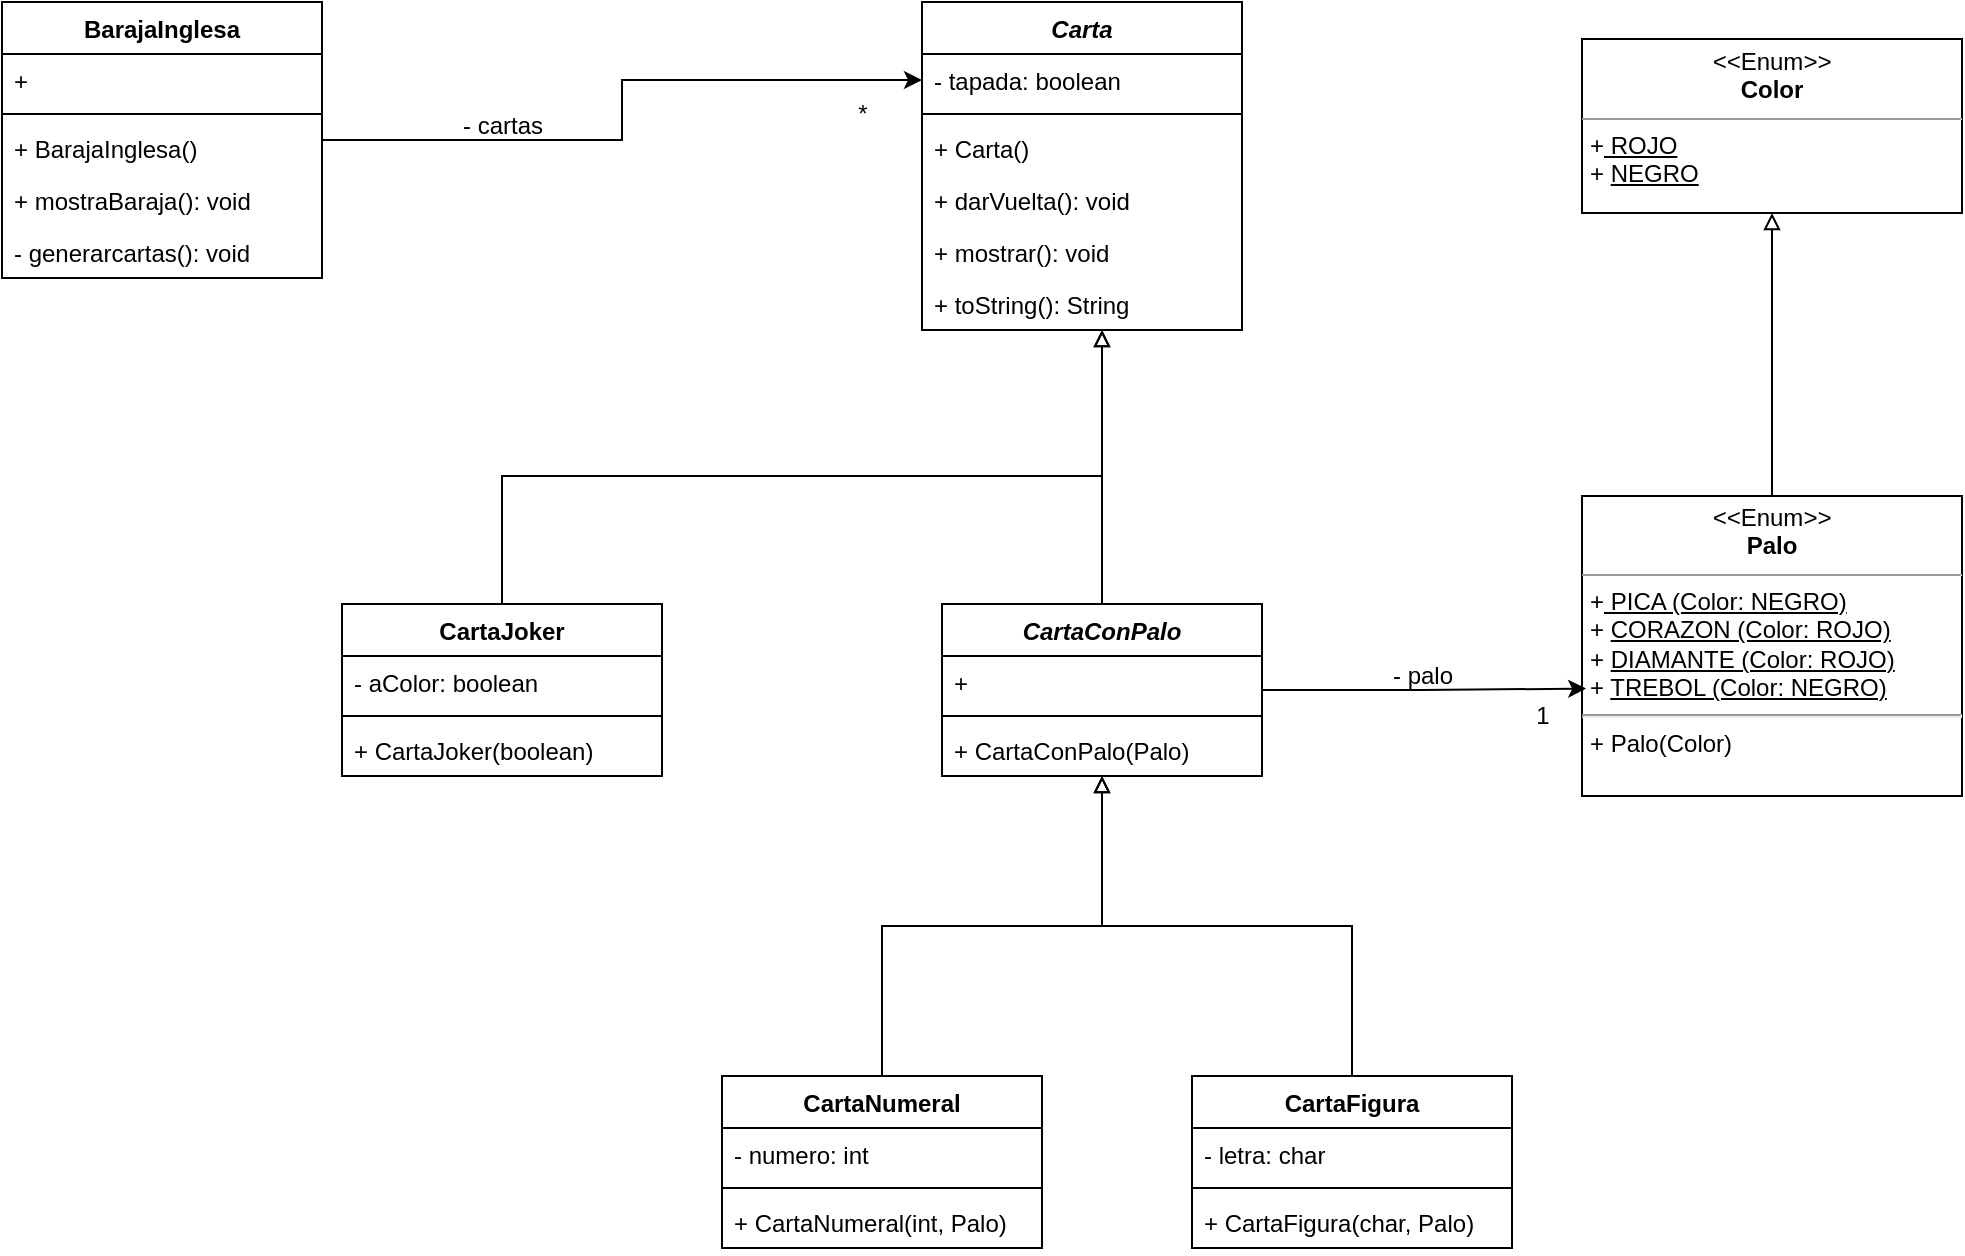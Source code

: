 <mxfile version="20.2.8" type="device"><diagram id="REcxobSe95FdQutx-Fz0" name="Página-1"><mxGraphModel dx="1422" dy="762" grid="1" gridSize="10" guides="1" tooltips="1" connect="1" arrows="1" fold="1" page="1" pageScale="1" pageWidth="1169" pageHeight="827" math="0" shadow="0"><root><mxCell id="0"/><mxCell id="1" parent="0"/><mxCell id="018PDlqFxtM5cURisfxv-9" style="edgeStyle=orthogonalEdgeStyle;rounded=0;orthogonalLoop=1;jettySize=auto;html=1;entryX=0;entryY=0.5;entryDx=0;entryDy=0;" edge="1" parent="1" source="018PDlqFxtM5cURisfxv-1" target="018PDlqFxtM5cURisfxv-6"><mxGeometry relative="1" as="geometry"/></mxCell><mxCell id="018PDlqFxtM5cURisfxv-1" value="BarajaInglesa" style="swimlane;fontStyle=1;align=center;verticalAlign=top;childLayout=stackLayout;horizontal=1;startSize=26;horizontalStack=0;resizeParent=1;resizeParentMax=0;resizeLast=0;collapsible=1;marginBottom=0;" vertex="1" parent="1"><mxGeometry x="70" y="43" width="160" height="138" as="geometry"/></mxCell><mxCell id="018PDlqFxtM5cURisfxv-2" value="+" style="text;strokeColor=none;fillColor=none;align=left;verticalAlign=top;spacingLeft=4;spacingRight=4;overflow=hidden;rotatable=0;points=[[0,0.5],[1,0.5]];portConstraint=eastwest;" vertex="1" parent="018PDlqFxtM5cURisfxv-1"><mxGeometry y="26" width="160" height="26" as="geometry"/></mxCell><mxCell id="018PDlqFxtM5cURisfxv-3" value="" style="line;strokeWidth=1;fillColor=none;align=left;verticalAlign=middle;spacingTop=-1;spacingLeft=3;spacingRight=3;rotatable=0;labelPosition=right;points=[];portConstraint=eastwest;strokeColor=inherit;" vertex="1" parent="018PDlqFxtM5cURisfxv-1"><mxGeometry y="52" width="160" height="8" as="geometry"/></mxCell><mxCell id="018PDlqFxtM5cURisfxv-4" value="+ BarajaInglesa()" style="text;strokeColor=none;fillColor=none;align=left;verticalAlign=top;spacingLeft=4;spacingRight=4;overflow=hidden;rotatable=0;points=[[0,0.5],[1,0.5]];portConstraint=eastwest;" vertex="1" parent="018PDlqFxtM5cURisfxv-1"><mxGeometry y="60" width="160" height="26" as="geometry"/></mxCell><mxCell id="018PDlqFxtM5cURisfxv-42" value="+ mostraBaraja(): void" style="text;strokeColor=none;fillColor=none;align=left;verticalAlign=top;spacingLeft=4;spacingRight=4;overflow=hidden;rotatable=0;points=[[0,0.5],[1,0.5]];portConstraint=eastwest;" vertex="1" parent="018PDlqFxtM5cURisfxv-1"><mxGeometry y="86" width="160" height="26" as="geometry"/></mxCell><mxCell id="018PDlqFxtM5cURisfxv-43" value="- generarcartas(): void" style="text;strokeColor=none;fillColor=none;align=left;verticalAlign=top;spacingLeft=4;spacingRight=4;overflow=hidden;rotatable=0;points=[[0,0.5],[1,0.5]];portConstraint=eastwest;" vertex="1" parent="018PDlqFxtM5cURisfxv-1"><mxGeometry y="112" width="160" height="26" as="geometry"/></mxCell><mxCell id="018PDlqFxtM5cURisfxv-5" value="Carta" style="swimlane;fontStyle=3;align=center;verticalAlign=top;childLayout=stackLayout;horizontal=1;startSize=26;horizontalStack=0;resizeParent=1;resizeParentMax=0;resizeLast=0;collapsible=1;marginBottom=0;" vertex="1" parent="1"><mxGeometry x="530" y="43" width="160" height="164" as="geometry"/></mxCell><mxCell id="018PDlqFxtM5cURisfxv-6" value="- tapada: boolean" style="text;strokeColor=none;fillColor=none;align=left;verticalAlign=top;spacingLeft=4;spacingRight=4;overflow=hidden;rotatable=0;points=[[0,0.5],[1,0.5]];portConstraint=eastwest;" vertex="1" parent="018PDlqFxtM5cURisfxv-5"><mxGeometry y="26" width="160" height="26" as="geometry"/></mxCell><mxCell id="018PDlqFxtM5cURisfxv-7" value="" style="line;strokeWidth=1;fillColor=none;align=left;verticalAlign=middle;spacingTop=-1;spacingLeft=3;spacingRight=3;rotatable=0;labelPosition=right;points=[];portConstraint=eastwest;strokeColor=inherit;" vertex="1" parent="018PDlqFxtM5cURisfxv-5"><mxGeometry y="52" width="160" height="8" as="geometry"/></mxCell><mxCell id="018PDlqFxtM5cURisfxv-8" value="+ Carta()" style="text;strokeColor=none;fillColor=none;align=left;verticalAlign=top;spacingLeft=4;spacingRight=4;overflow=hidden;rotatable=0;points=[[0,0.5],[1,0.5]];portConstraint=eastwest;" vertex="1" parent="018PDlqFxtM5cURisfxv-5"><mxGeometry y="60" width="160" height="26" as="geometry"/></mxCell><mxCell id="018PDlqFxtM5cURisfxv-44" value="+ darVuelta(): void" style="text;strokeColor=none;fillColor=none;align=left;verticalAlign=top;spacingLeft=4;spacingRight=4;overflow=hidden;rotatable=0;points=[[0,0.5],[1,0.5]];portConstraint=eastwest;" vertex="1" parent="018PDlqFxtM5cURisfxv-5"><mxGeometry y="86" width="160" height="26" as="geometry"/></mxCell><mxCell id="018PDlqFxtM5cURisfxv-12" value="+ mostrar(): void" style="text;strokeColor=none;fillColor=none;align=left;verticalAlign=top;spacingLeft=4;spacingRight=4;overflow=hidden;rotatable=0;points=[[0,0.5],[1,0.5]];portConstraint=eastwest;" vertex="1" parent="018PDlqFxtM5cURisfxv-5"><mxGeometry y="112" width="160" height="26" as="geometry"/></mxCell><mxCell id="018PDlqFxtM5cURisfxv-45" value="+ toString(): String" style="text;strokeColor=none;fillColor=none;align=left;verticalAlign=top;spacingLeft=4;spacingRight=4;overflow=hidden;rotatable=0;points=[[0,0.5],[1,0.5]];portConstraint=eastwest;" vertex="1" parent="018PDlqFxtM5cURisfxv-5"><mxGeometry y="138" width="160" height="26" as="geometry"/></mxCell><mxCell id="018PDlqFxtM5cURisfxv-10" value="- cartas" style="text;html=1;align=center;verticalAlign=middle;resizable=0;points=[];autosize=1;strokeColor=none;fillColor=none;" vertex="1" parent="1"><mxGeometry x="290" y="90" width="60" height="30" as="geometry"/></mxCell><mxCell id="018PDlqFxtM5cURisfxv-11" value="*" style="text;html=1;align=center;verticalAlign=middle;resizable=0;points=[];autosize=1;strokeColor=none;fillColor=none;" vertex="1" parent="1"><mxGeometry x="485" y="84" width="30" height="30" as="geometry"/></mxCell><mxCell id="018PDlqFxtM5cURisfxv-38" style="edgeStyle=orthogonalEdgeStyle;rounded=0;orthogonalLoop=1;jettySize=auto;html=1;endArrow=block;endFill=0;" edge="1" parent="1" source="018PDlqFxtM5cURisfxv-13" target="018PDlqFxtM5cURisfxv-5"><mxGeometry relative="1" as="geometry"><Array as="points"><mxPoint x="320" y="280"/><mxPoint x="620" y="280"/></Array></mxGeometry></mxCell><mxCell id="018PDlqFxtM5cURisfxv-13" value="CartaJoker" style="swimlane;fontStyle=1;align=center;verticalAlign=top;childLayout=stackLayout;horizontal=1;startSize=26;horizontalStack=0;resizeParent=1;resizeParentMax=0;resizeLast=0;collapsible=1;marginBottom=0;" vertex="1" parent="1"><mxGeometry x="240" y="344" width="160" height="86" as="geometry"/></mxCell><mxCell id="018PDlqFxtM5cURisfxv-14" value="- aColor: boolean" style="text;strokeColor=none;fillColor=none;align=left;verticalAlign=top;spacingLeft=4;spacingRight=4;overflow=hidden;rotatable=0;points=[[0,0.5],[1,0.5]];portConstraint=eastwest;" vertex="1" parent="018PDlqFxtM5cURisfxv-13"><mxGeometry y="26" width="160" height="26" as="geometry"/></mxCell><mxCell id="018PDlqFxtM5cURisfxv-15" value="" style="line;strokeWidth=1;fillColor=none;align=left;verticalAlign=middle;spacingTop=-1;spacingLeft=3;spacingRight=3;rotatable=0;labelPosition=right;points=[];portConstraint=eastwest;strokeColor=inherit;" vertex="1" parent="018PDlqFxtM5cURisfxv-13"><mxGeometry y="52" width="160" height="8" as="geometry"/></mxCell><mxCell id="018PDlqFxtM5cURisfxv-16" value="+ CartaJoker(boolean)" style="text;strokeColor=none;fillColor=none;align=left;verticalAlign=top;spacingLeft=4;spacingRight=4;overflow=hidden;rotatable=0;points=[[0,0.5],[1,0.5]];portConstraint=eastwest;" vertex="1" parent="018PDlqFxtM5cURisfxv-13"><mxGeometry y="60" width="160" height="26" as="geometry"/></mxCell><mxCell id="018PDlqFxtM5cURisfxv-41" style="edgeStyle=orthogonalEdgeStyle;rounded=0;orthogonalLoop=1;jettySize=auto;html=1;endArrow=block;endFill=0;" edge="1" parent="1" source="018PDlqFxtM5cURisfxv-17" target="018PDlqFxtM5cURisfxv-40"><mxGeometry relative="1" as="geometry"/></mxCell><mxCell id="018PDlqFxtM5cURisfxv-17" value="&lt;p style=&quot;margin:0px;margin-top:4px;text-align:center;&quot;&gt;&lt;i&gt;&amp;lt;&amp;lt;&lt;/i&gt;Enum&lt;i&gt;&amp;gt;&amp;gt;&lt;/i&gt;&lt;br&gt;&lt;b&gt;Palo&lt;/b&gt;&lt;/p&gt;&lt;hr size=&quot;1&quot;&gt;&lt;p style=&quot;margin:0px;margin-left:4px;&quot;&gt;+&lt;u&gt; PICA (Color: NEGRO)&lt;/u&gt;&lt;br&gt;+ &lt;u&gt;CORAZON (Color: ROJO)&lt;/u&gt;&lt;/p&gt;&lt;p style=&quot;margin:0px;margin-left:4px;&quot;&gt;+ &lt;u&gt;DIAMANTE (Color: ROJO)&lt;/u&gt;&lt;/p&gt;&lt;p style=&quot;margin:0px;margin-left:4px;&quot;&gt;+ &lt;u&gt;TREBOL (Color: NEGRO)&lt;/u&gt;&lt;/p&gt;&lt;hr&gt;&lt;p style=&quot;margin:0px;margin-left:4px;&quot;&gt;+ Palo(Color)&lt;/p&gt;" style="verticalAlign=top;align=left;overflow=fill;fontSize=12;fontFamily=Helvetica;html=1;" vertex="1" parent="1"><mxGeometry x="860" y="290" width="190" height="150" as="geometry"/></mxCell><mxCell id="018PDlqFxtM5cURisfxv-22" style="edgeStyle=orthogonalEdgeStyle;rounded=0;orthogonalLoop=1;jettySize=auto;html=1;entryX=0.011;entryY=0.642;entryDx=0;entryDy=0;entryPerimeter=0;" edge="1" parent="1" source="018PDlqFxtM5cURisfxv-18" target="018PDlqFxtM5cURisfxv-17"><mxGeometry relative="1" as="geometry"/></mxCell><mxCell id="018PDlqFxtM5cURisfxv-39" style="edgeStyle=orthogonalEdgeStyle;rounded=0;orthogonalLoop=1;jettySize=auto;html=1;endArrow=block;endFill=0;" edge="1" parent="1" source="018PDlqFxtM5cURisfxv-18" target="018PDlqFxtM5cURisfxv-5"><mxGeometry relative="1" as="geometry"><Array as="points"><mxPoint x="620" y="250"/><mxPoint x="620" y="250"/></Array></mxGeometry></mxCell><mxCell id="018PDlqFxtM5cURisfxv-18" value="CartaConPalo" style="swimlane;fontStyle=3;align=center;verticalAlign=top;childLayout=stackLayout;horizontal=1;startSize=26;horizontalStack=0;resizeParent=1;resizeParentMax=0;resizeLast=0;collapsible=1;marginBottom=0;strokeColor=default;" vertex="1" parent="1"><mxGeometry x="540" y="344" width="160" height="86" as="geometry"/></mxCell><mxCell id="018PDlqFxtM5cURisfxv-19" value="+ " style="text;strokeColor=none;fillColor=none;align=left;verticalAlign=top;spacingLeft=4;spacingRight=4;overflow=hidden;rotatable=0;points=[[0,0.5],[1,0.5]];portConstraint=eastwest;" vertex="1" parent="018PDlqFxtM5cURisfxv-18"><mxGeometry y="26" width="160" height="26" as="geometry"/></mxCell><mxCell id="018PDlqFxtM5cURisfxv-20" value="" style="line;strokeWidth=1;fillColor=none;align=left;verticalAlign=middle;spacingTop=-1;spacingLeft=3;spacingRight=3;rotatable=0;labelPosition=right;points=[];portConstraint=eastwest;strokeColor=inherit;" vertex="1" parent="018PDlqFxtM5cURisfxv-18"><mxGeometry y="52" width="160" height="8" as="geometry"/></mxCell><mxCell id="018PDlqFxtM5cURisfxv-21" value="+ CartaConPalo(Palo)" style="text;strokeColor=none;fillColor=none;align=left;verticalAlign=top;spacingLeft=4;spacingRight=4;overflow=hidden;rotatable=0;points=[[0,0.5],[1,0.5]];portConstraint=eastwest;" vertex="1" parent="018PDlqFxtM5cURisfxv-18"><mxGeometry y="60" width="160" height="26" as="geometry"/></mxCell><mxCell id="018PDlqFxtM5cURisfxv-23" value="- palo" style="text;html=1;align=center;verticalAlign=middle;resizable=0;points=[];autosize=1;strokeColor=none;fillColor=none;" vertex="1" parent="1"><mxGeometry x="755" y="365" width="50" height="30" as="geometry"/></mxCell><mxCell id="018PDlqFxtM5cURisfxv-24" value="1" style="text;html=1;align=center;verticalAlign=middle;resizable=0;points=[];autosize=1;strokeColor=none;fillColor=none;" vertex="1" parent="1"><mxGeometry x="825" y="385" width="30" height="30" as="geometry"/></mxCell><mxCell id="018PDlqFxtM5cURisfxv-36" style="edgeStyle=orthogonalEdgeStyle;rounded=0;orthogonalLoop=1;jettySize=auto;html=1;endArrow=block;endFill=0;" edge="1" parent="1" source="018PDlqFxtM5cURisfxv-28" target="018PDlqFxtM5cURisfxv-18"><mxGeometry relative="1" as="geometry"/></mxCell><mxCell id="018PDlqFxtM5cURisfxv-28" value="CartaNumeral" style="swimlane;fontStyle=1;align=center;verticalAlign=top;childLayout=stackLayout;horizontal=1;startSize=26;horizontalStack=0;resizeParent=1;resizeParentMax=0;resizeLast=0;collapsible=1;marginBottom=0;" vertex="1" parent="1"><mxGeometry x="430" y="580" width="160" height="86" as="geometry"/></mxCell><mxCell id="018PDlqFxtM5cURisfxv-29" value="- numero: int" style="text;strokeColor=none;fillColor=none;align=left;verticalAlign=top;spacingLeft=4;spacingRight=4;overflow=hidden;rotatable=0;points=[[0,0.5],[1,0.5]];portConstraint=eastwest;" vertex="1" parent="018PDlqFxtM5cURisfxv-28"><mxGeometry y="26" width="160" height="26" as="geometry"/></mxCell><mxCell id="018PDlqFxtM5cURisfxv-30" value="" style="line;strokeWidth=1;fillColor=none;align=left;verticalAlign=middle;spacingTop=-1;spacingLeft=3;spacingRight=3;rotatable=0;labelPosition=right;points=[];portConstraint=eastwest;strokeColor=inherit;" vertex="1" parent="018PDlqFxtM5cURisfxv-28"><mxGeometry y="52" width="160" height="8" as="geometry"/></mxCell><mxCell id="018PDlqFxtM5cURisfxv-31" value="+ CartaNumeral(int, Palo)" style="text;strokeColor=none;fillColor=none;align=left;verticalAlign=top;spacingLeft=4;spacingRight=4;overflow=hidden;rotatable=0;points=[[0,0.5],[1,0.5]];portConstraint=eastwest;" vertex="1" parent="018PDlqFxtM5cURisfxv-28"><mxGeometry y="60" width="160" height="26" as="geometry"/></mxCell><mxCell id="018PDlqFxtM5cURisfxv-37" style="edgeStyle=orthogonalEdgeStyle;rounded=0;orthogonalLoop=1;jettySize=auto;html=1;endArrow=block;endFill=0;" edge="1" parent="1" source="018PDlqFxtM5cURisfxv-32" target="018PDlqFxtM5cURisfxv-18"><mxGeometry relative="1" as="geometry"/></mxCell><mxCell id="018PDlqFxtM5cURisfxv-32" value="CartaFigura" style="swimlane;fontStyle=1;align=center;verticalAlign=top;childLayout=stackLayout;horizontal=1;startSize=26;horizontalStack=0;resizeParent=1;resizeParentMax=0;resizeLast=0;collapsible=1;marginBottom=0;" vertex="1" parent="1"><mxGeometry x="665" y="580" width="160" height="86" as="geometry"/></mxCell><mxCell id="018PDlqFxtM5cURisfxv-33" value="- letra: char" style="text;strokeColor=none;fillColor=none;align=left;verticalAlign=top;spacingLeft=4;spacingRight=4;overflow=hidden;rotatable=0;points=[[0,0.5],[1,0.5]];portConstraint=eastwest;" vertex="1" parent="018PDlqFxtM5cURisfxv-32"><mxGeometry y="26" width="160" height="26" as="geometry"/></mxCell><mxCell id="018PDlqFxtM5cURisfxv-34" value="" style="line;strokeWidth=1;fillColor=none;align=left;verticalAlign=middle;spacingTop=-1;spacingLeft=3;spacingRight=3;rotatable=0;labelPosition=right;points=[];portConstraint=eastwest;strokeColor=inherit;" vertex="1" parent="018PDlqFxtM5cURisfxv-32"><mxGeometry y="52" width="160" height="8" as="geometry"/></mxCell><mxCell id="018PDlqFxtM5cURisfxv-35" value="+ CartaFigura(char, Palo)" style="text;strokeColor=none;fillColor=none;align=left;verticalAlign=top;spacingLeft=4;spacingRight=4;overflow=hidden;rotatable=0;points=[[0,0.5],[1,0.5]];portConstraint=eastwest;" vertex="1" parent="018PDlqFxtM5cURisfxv-32"><mxGeometry y="60" width="160" height="26" as="geometry"/></mxCell><mxCell id="018PDlqFxtM5cURisfxv-40" value="&lt;p style=&quot;margin:0px;margin-top:4px;text-align:center;&quot;&gt;&lt;i&gt;&amp;lt;&amp;lt;&lt;/i&gt;Enum&lt;i&gt;&amp;gt;&amp;gt;&lt;/i&gt;&lt;br&gt;&lt;b&gt;Color&lt;/b&gt;&lt;/p&gt;&lt;hr size=&quot;1&quot;&gt;&lt;p style=&quot;margin:0px;margin-left:4px;&quot;&gt;+&lt;u&gt;&amp;nbsp;ROJO&lt;/u&gt;&lt;br&gt;+ &lt;u&gt;NEGRO&lt;/u&gt;&lt;/p&gt;&lt;p style=&quot;margin:0px;margin-left:4px;&quot;&gt;&lt;br&gt;&lt;/p&gt;" style="verticalAlign=top;align=left;overflow=fill;fontSize=12;fontFamily=Helvetica;html=1;" vertex="1" parent="1"><mxGeometry x="860" y="61.5" width="190" height="87" as="geometry"/></mxCell></root></mxGraphModel></diagram></mxfile>